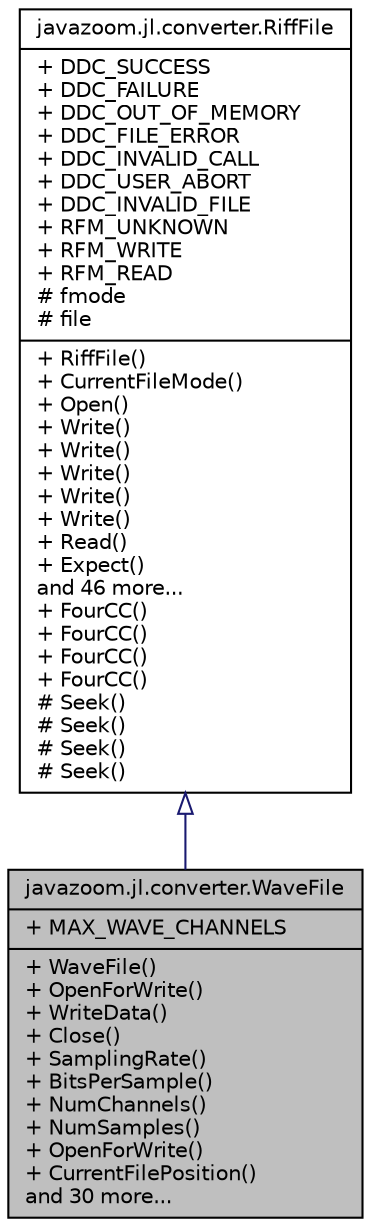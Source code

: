 digraph "javazoom.jl.converter.WaveFile"
{
 // LATEX_PDF_SIZE
  edge [fontname="Helvetica",fontsize="10",labelfontname="Helvetica",labelfontsize="10"];
  node [fontname="Helvetica",fontsize="10",shape=record];
  Node1 [label="{javazoom.jl.converter.WaveFile\n|+ MAX_WAVE_CHANNELS\l|+ WaveFile()\l+ OpenForWrite()\l+ WriteData()\l+ Close()\l+ SamplingRate()\l+ BitsPerSample()\l+ NumChannels()\l+ NumSamples()\l+ OpenForWrite()\l+ CurrentFilePosition()\land 30 more...\l}",height=0.2,width=0.4,color="black", fillcolor="grey75", style="filled", fontcolor="black",tooltip=" "];
  Node2 -> Node1 [dir="back",color="midnightblue",fontsize="10",style="solid",arrowtail="onormal"];
  Node2 [label="{javazoom.jl.converter.RiffFile\n|+ DDC_SUCCESS\l+ DDC_FAILURE\l+ DDC_OUT_OF_MEMORY\l+ DDC_FILE_ERROR\l+ DDC_INVALID_CALL\l+ DDC_USER_ABORT\l+ DDC_INVALID_FILE\l+ RFM_UNKNOWN\l+ RFM_WRITE\l+ RFM_READ\l# fmode\l# file\l|+ RiffFile()\l+ CurrentFileMode()\l+ Open()\l+ Write()\l+ Write()\l+ Write()\l+ Write()\l+ Write()\l+ Read()\l+ Expect()\land 46 more...\l+ FourCC()\l+ FourCC()\l+ FourCC()\l+ FourCC()\l# Seek()\l# Seek()\l# Seek()\l# Seek()\l}",height=0.2,width=0.4,color="black", fillcolor="white", style="filled",URL="$classjavazoom_1_1jl_1_1converter_1_1_riff_file.html",tooltip=" "];
}

